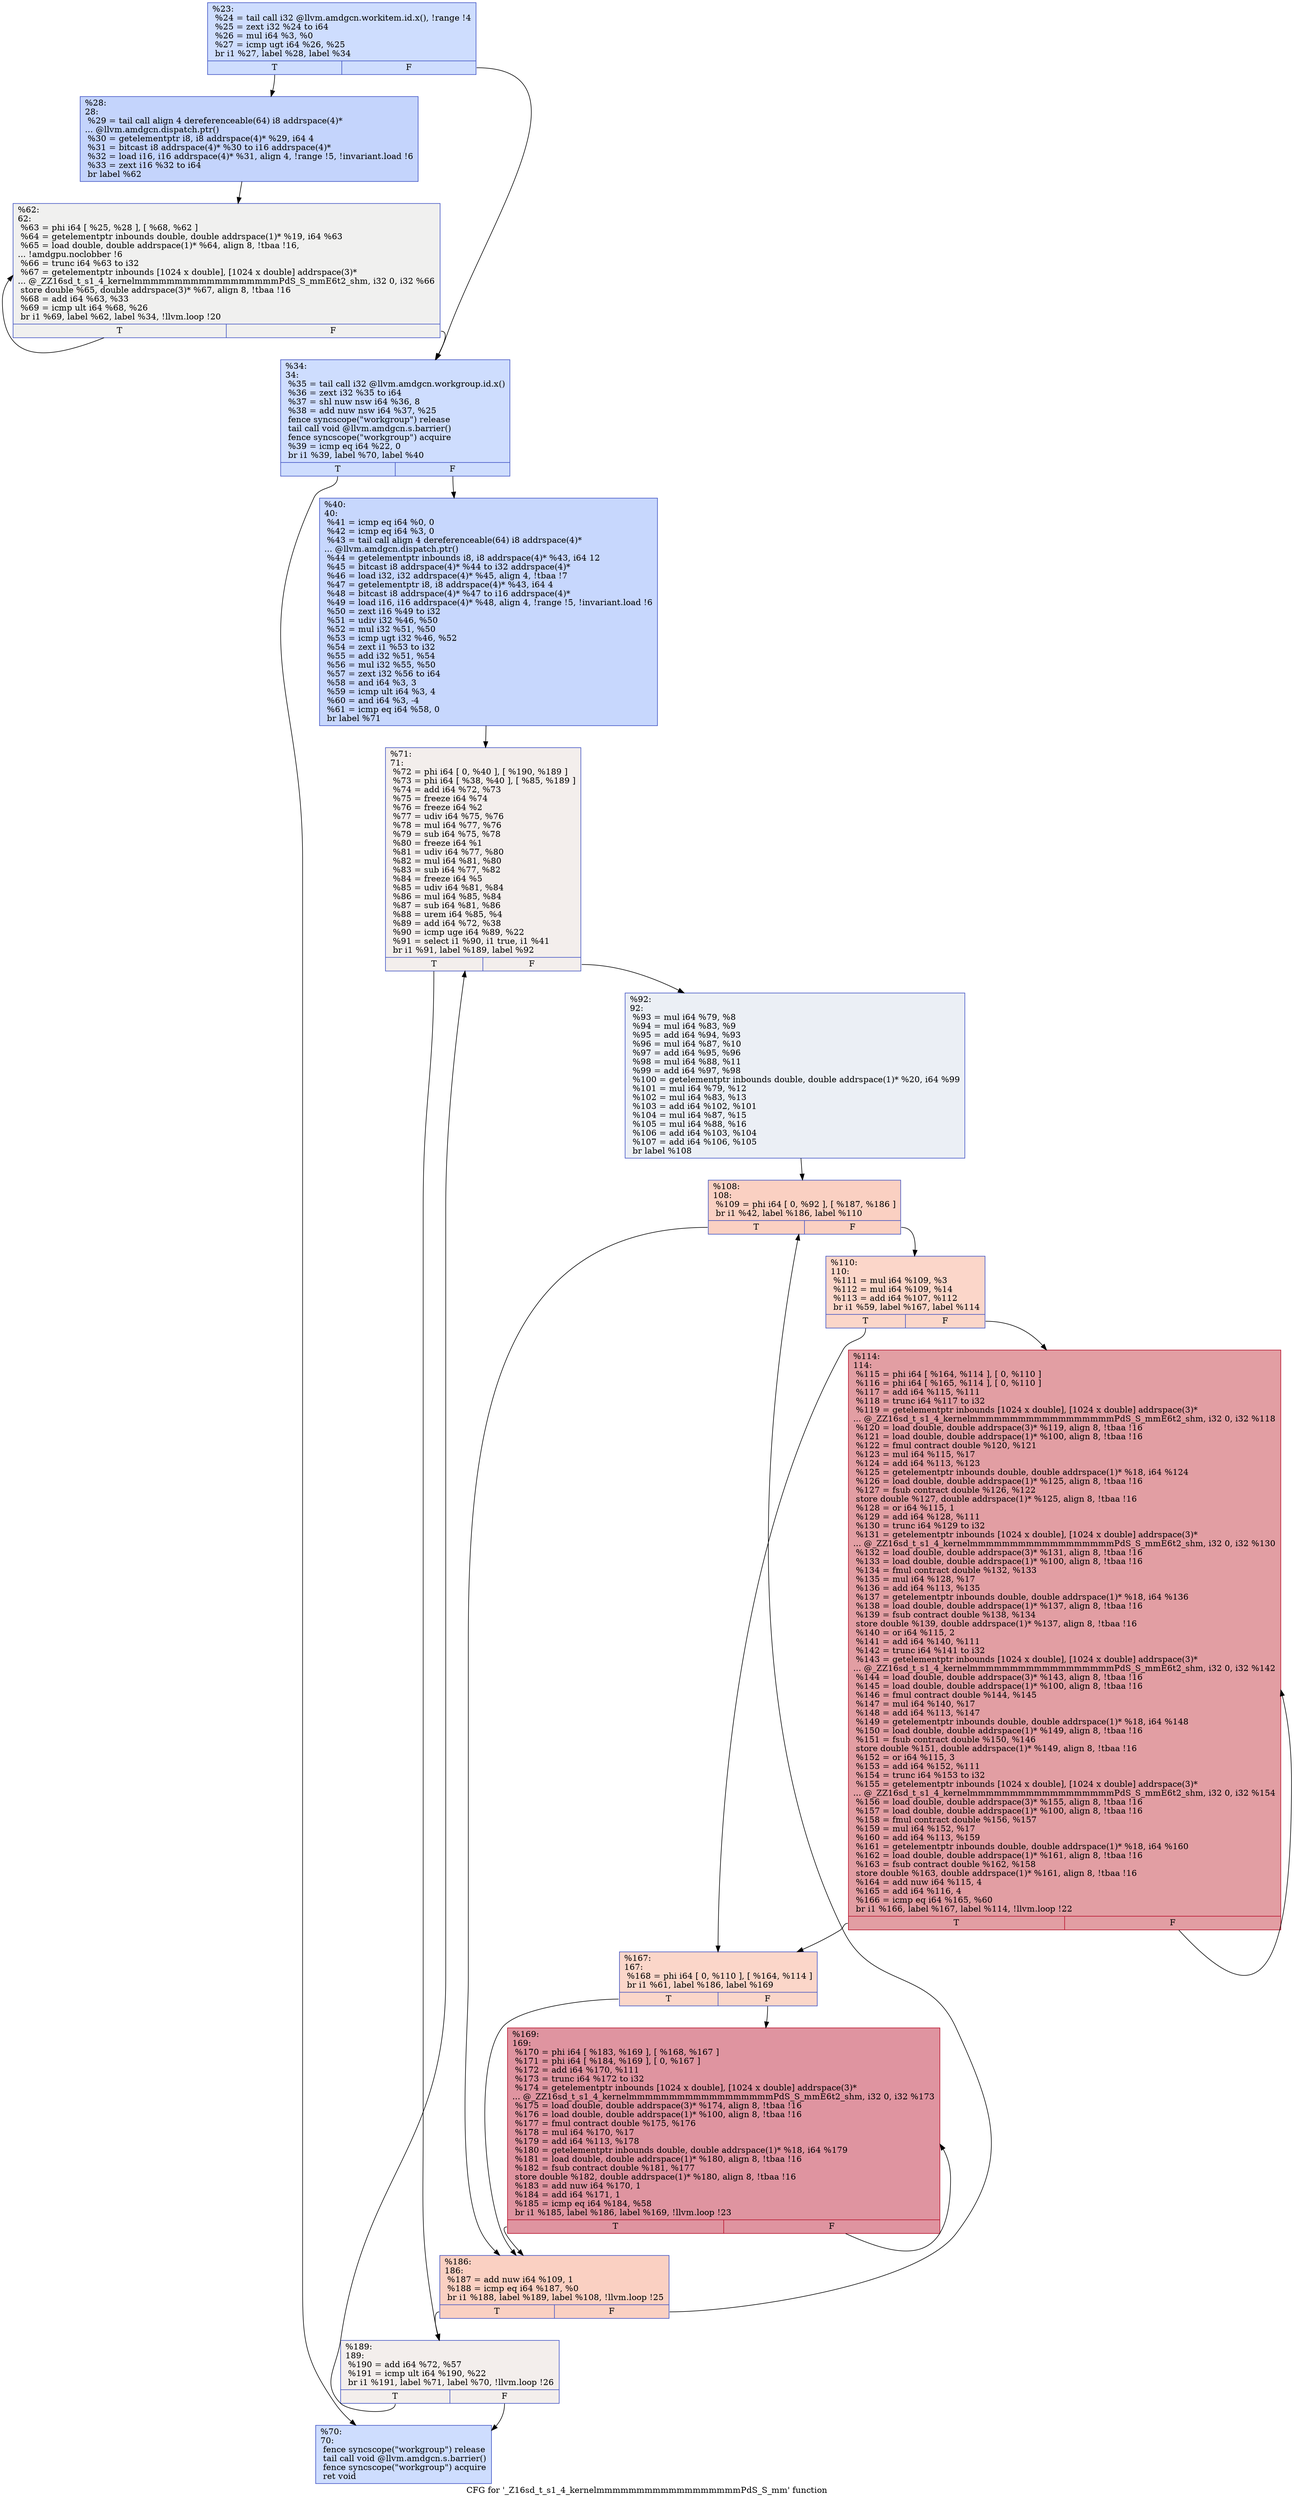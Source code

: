 digraph "CFG for '_Z16sd_t_s1_4_kernelmmmmmmmmmmmmmmmmmmPdS_S_mm' function" {
	label="CFG for '_Z16sd_t_s1_4_kernelmmmmmmmmmmmmmmmmmmPdS_S_mm' function";

	Node0x5ed0790 [shape=record,color="#3d50c3ff", style=filled, fillcolor="#8fb1fe70",label="{%23:\l  %24 = tail call i32 @llvm.amdgcn.workitem.id.x(), !range !4\l  %25 = zext i32 %24 to i64\l  %26 = mul i64 %3, %0\l  %27 = icmp ugt i64 %26, %25\l  br i1 %27, label %28, label %34\l|{<s0>T|<s1>F}}"];
	Node0x5ed0790:s0 -> Node0x5ed0dc0;
	Node0x5ed0790:s1 -> Node0x5ed2250;
	Node0x5ed0dc0 [shape=record,color="#3d50c3ff", style=filled, fillcolor="#7a9df870",label="{%28:\l28:                                               \l  %29 = tail call align 4 dereferenceable(64) i8 addrspace(4)*\l... @llvm.amdgcn.dispatch.ptr()\l  %30 = getelementptr i8, i8 addrspace(4)* %29, i64 4\l  %31 = bitcast i8 addrspace(4)* %30 to i16 addrspace(4)*\l  %32 = load i16, i16 addrspace(4)* %31, align 4, !range !5, !invariant.load !6\l  %33 = zext i16 %32 to i64\l  br label %62\l}"];
	Node0x5ed0dc0 -> Node0x5ed08e0;
	Node0x5ed2250 [shape=record,color="#3d50c3ff", style=filled, fillcolor="#8fb1fe70",label="{%34:\l34:                                               \l  %35 = tail call i32 @llvm.amdgcn.workgroup.id.x()\l  %36 = zext i32 %35 to i64\l  %37 = shl nuw nsw i64 %36, 8\l  %38 = add nuw nsw i64 %37, %25\l  fence syncscope(\"workgroup\") release\l  tail call void @llvm.amdgcn.s.barrier()\l  fence syncscope(\"workgroup\") acquire\l  %39 = icmp eq i64 %22, 0\l  br i1 %39, label %70, label %40\l|{<s0>T|<s1>F}}"];
	Node0x5ed2250:s0 -> Node0x5ed3980;
	Node0x5ed2250:s1 -> Node0x5ed3a10;
	Node0x5ed3a10 [shape=record,color="#3d50c3ff", style=filled, fillcolor="#81a4fb70",label="{%40:\l40:                                               \l  %41 = icmp eq i64 %0, 0\l  %42 = icmp eq i64 %3, 0\l  %43 = tail call align 4 dereferenceable(64) i8 addrspace(4)*\l... @llvm.amdgcn.dispatch.ptr()\l  %44 = getelementptr inbounds i8, i8 addrspace(4)* %43, i64 12\l  %45 = bitcast i8 addrspace(4)* %44 to i32 addrspace(4)*\l  %46 = load i32, i32 addrspace(4)* %45, align 4, !tbaa !7\l  %47 = getelementptr i8, i8 addrspace(4)* %43, i64 4\l  %48 = bitcast i8 addrspace(4)* %47 to i16 addrspace(4)*\l  %49 = load i16, i16 addrspace(4)* %48, align 4, !range !5, !invariant.load !6\l  %50 = zext i16 %49 to i32\l  %51 = udiv i32 %46, %50\l  %52 = mul i32 %51, %50\l  %53 = icmp ugt i32 %46, %52\l  %54 = zext i1 %53 to i32\l  %55 = add i32 %51, %54\l  %56 = mul i32 %55, %50\l  %57 = zext i32 %56 to i64\l  %58 = and i64 %3, 3\l  %59 = icmp ult i64 %3, 4\l  %60 = and i64 %3, -4\l  %61 = icmp eq i64 %58, 0\l  br label %71\l}"];
	Node0x5ed3a10 -> Node0x5ed54a0;
	Node0x5ed08e0 [shape=record,color="#3d50c3ff", style=filled, fillcolor="#dedcdb70",label="{%62:\l62:                                               \l  %63 = phi i64 [ %25, %28 ], [ %68, %62 ]\l  %64 = getelementptr inbounds double, double addrspace(1)* %19, i64 %63\l  %65 = load double, double addrspace(1)* %64, align 8, !tbaa !16,\l... !amdgpu.noclobber !6\l  %66 = trunc i64 %63 to i32\l  %67 = getelementptr inbounds [1024 x double], [1024 x double] addrspace(3)*\l... @_ZZ16sd_t_s1_4_kernelmmmmmmmmmmmmmmmmmmPdS_S_mmE6t2_shm, i32 0, i32 %66\l  store double %65, double addrspace(3)* %67, align 8, !tbaa !16\l  %68 = add i64 %63, %33\l  %69 = icmp ult i64 %68, %26\l  br i1 %69, label %62, label %34, !llvm.loop !20\l|{<s0>T|<s1>F}}"];
	Node0x5ed08e0:s0 -> Node0x5ed08e0;
	Node0x5ed08e0:s1 -> Node0x5ed2250;
	Node0x5ed3980 [shape=record,color="#3d50c3ff", style=filled, fillcolor="#8fb1fe70",label="{%70:\l70:                                               \l  fence syncscope(\"workgroup\") release\l  tail call void @llvm.amdgcn.s.barrier()\l  fence syncscope(\"workgroup\") acquire\l  ret void\l}"];
	Node0x5ed54a0 [shape=record,color="#3d50c3ff", style=filled, fillcolor="#e3d9d370",label="{%71:\l71:                                               \l  %72 = phi i64 [ 0, %40 ], [ %190, %189 ]\l  %73 = phi i64 [ %38, %40 ], [ %85, %189 ]\l  %74 = add i64 %72, %73\l  %75 = freeze i64 %74\l  %76 = freeze i64 %2\l  %77 = udiv i64 %75, %76\l  %78 = mul i64 %77, %76\l  %79 = sub i64 %75, %78\l  %80 = freeze i64 %1\l  %81 = udiv i64 %77, %80\l  %82 = mul i64 %81, %80\l  %83 = sub i64 %77, %82\l  %84 = freeze i64 %5\l  %85 = udiv i64 %81, %84\l  %86 = mul i64 %85, %84\l  %87 = sub i64 %81, %86\l  %88 = urem i64 %85, %4\l  %89 = add i64 %72, %38\l  %90 = icmp uge i64 %89, %22\l  %91 = select i1 %90, i1 true, i1 %41\l  br i1 %91, label %189, label %92\l|{<s0>T|<s1>F}}"];
	Node0x5ed54a0:s0 -> Node0x5ed6800;
	Node0x5ed54a0:s1 -> Node0x5ed73e0;
	Node0x5ed73e0 [shape=record,color="#3d50c3ff", style=filled, fillcolor="#d1dae970",label="{%92:\l92:                                               \l  %93 = mul i64 %79, %8\l  %94 = mul i64 %83, %9\l  %95 = add i64 %94, %93\l  %96 = mul i64 %87, %10\l  %97 = add i64 %95, %96\l  %98 = mul i64 %88, %11\l  %99 = add i64 %97, %98\l  %100 = getelementptr inbounds double, double addrspace(1)* %20, i64 %99\l  %101 = mul i64 %79, %12\l  %102 = mul i64 %83, %13\l  %103 = add i64 %102, %101\l  %104 = mul i64 %87, %15\l  %105 = mul i64 %88, %16\l  %106 = add i64 %103, %104\l  %107 = add i64 %106, %105\l  br label %108\l}"];
	Node0x5ed73e0 -> Node0x5ed7d60;
	Node0x5ed7d60 [shape=record,color="#3d50c3ff", style=filled, fillcolor="#f3947570",label="{%108:\l108:                                              \l  %109 = phi i64 [ 0, %92 ], [ %187, %186 ]\l  br i1 %42, label %186, label %110\l|{<s0>T|<s1>F}}"];
	Node0x5ed7d60:s0 -> Node0x5ed7e50;
	Node0x5ed7d60:s1 -> Node0x5ed7f90;
	Node0x5ed7f90 [shape=record,color="#3d50c3ff", style=filled, fillcolor="#f6a38570",label="{%110:\l110:                                              \l  %111 = mul i64 %109, %3\l  %112 = mul i64 %109, %14\l  %113 = add i64 %107, %112\l  br i1 %59, label %167, label %114\l|{<s0>T|<s1>F}}"];
	Node0x5ed7f90:s0 -> Node0x5ed8280;
	Node0x5ed7f90:s1 -> Node0x5ed82d0;
	Node0x5ed82d0 [shape=record,color="#b70d28ff", style=filled, fillcolor="#be242e70",label="{%114:\l114:                                              \l  %115 = phi i64 [ %164, %114 ], [ 0, %110 ]\l  %116 = phi i64 [ %165, %114 ], [ 0, %110 ]\l  %117 = add i64 %115, %111\l  %118 = trunc i64 %117 to i32\l  %119 = getelementptr inbounds [1024 x double], [1024 x double] addrspace(3)*\l... @_ZZ16sd_t_s1_4_kernelmmmmmmmmmmmmmmmmmmPdS_S_mmE6t2_shm, i32 0, i32 %118\l  %120 = load double, double addrspace(3)* %119, align 8, !tbaa !16\l  %121 = load double, double addrspace(1)* %100, align 8, !tbaa !16\l  %122 = fmul contract double %120, %121\l  %123 = mul i64 %115, %17\l  %124 = add i64 %113, %123\l  %125 = getelementptr inbounds double, double addrspace(1)* %18, i64 %124\l  %126 = load double, double addrspace(1)* %125, align 8, !tbaa !16\l  %127 = fsub contract double %126, %122\l  store double %127, double addrspace(1)* %125, align 8, !tbaa !16\l  %128 = or i64 %115, 1\l  %129 = add i64 %128, %111\l  %130 = trunc i64 %129 to i32\l  %131 = getelementptr inbounds [1024 x double], [1024 x double] addrspace(3)*\l... @_ZZ16sd_t_s1_4_kernelmmmmmmmmmmmmmmmmmmPdS_S_mmE6t2_shm, i32 0, i32 %130\l  %132 = load double, double addrspace(3)* %131, align 8, !tbaa !16\l  %133 = load double, double addrspace(1)* %100, align 8, !tbaa !16\l  %134 = fmul contract double %132, %133\l  %135 = mul i64 %128, %17\l  %136 = add i64 %113, %135\l  %137 = getelementptr inbounds double, double addrspace(1)* %18, i64 %136\l  %138 = load double, double addrspace(1)* %137, align 8, !tbaa !16\l  %139 = fsub contract double %138, %134\l  store double %139, double addrspace(1)* %137, align 8, !tbaa !16\l  %140 = or i64 %115, 2\l  %141 = add i64 %140, %111\l  %142 = trunc i64 %141 to i32\l  %143 = getelementptr inbounds [1024 x double], [1024 x double] addrspace(3)*\l... @_ZZ16sd_t_s1_4_kernelmmmmmmmmmmmmmmmmmmPdS_S_mmE6t2_shm, i32 0, i32 %142\l  %144 = load double, double addrspace(3)* %143, align 8, !tbaa !16\l  %145 = load double, double addrspace(1)* %100, align 8, !tbaa !16\l  %146 = fmul contract double %144, %145\l  %147 = mul i64 %140, %17\l  %148 = add i64 %113, %147\l  %149 = getelementptr inbounds double, double addrspace(1)* %18, i64 %148\l  %150 = load double, double addrspace(1)* %149, align 8, !tbaa !16\l  %151 = fsub contract double %150, %146\l  store double %151, double addrspace(1)* %149, align 8, !tbaa !16\l  %152 = or i64 %115, 3\l  %153 = add i64 %152, %111\l  %154 = trunc i64 %153 to i32\l  %155 = getelementptr inbounds [1024 x double], [1024 x double] addrspace(3)*\l... @_ZZ16sd_t_s1_4_kernelmmmmmmmmmmmmmmmmmmPdS_S_mmE6t2_shm, i32 0, i32 %154\l  %156 = load double, double addrspace(3)* %155, align 8, !tbaa !16\l  %157 = load double, double addrspace(1)* %100, align 8, !tbaa !16\l  %158 = fmul contract double %156, %157\l  %159 = mul i64 %152, %17\l  %160 = add i64 %113, %159\l  %161 = getelementptr inbounds double, double addrspace(1)* %18, i64 %160\l  %162 = load double, double addrspace(1)* %161, align 8, !tbaa !16\l  %163 = fsub contract double %162, %158\l  store double %163, double addrspace(1)* %161, align 8, !tbaa !16\l  %164 = add nuw i64 %115, 4\l  %165 = add i64 %116, 4\l  %166 = icmp eq i64 %165, %60\l  br i1 %166, label %167, label %114, !llvm.loop !22\l|{<s0>T|<s1>F}}"];
	Node0x5ed82d0:s0 -> Node0x5ed8280;
	Node0x5ed82d0:s1 -> Node0x5ed82d0;
	Node0x5ed8280 [shape=record,color="#3d50c3ff", style=filled, fillcolor="#f6a38570",label="{%167:\l167:                                              \l  %168 = phi i64 [ 0, %110 ], [ %164, %114 ]\l  br i1 %61, label %186, label %169\l|{<s0>T|<s1>F}}"];
	Node0x5ed8280:s0 -> Node0x5ed7e50;
	Node0x5ed8280:s1 -> Node0x5edaa40;
	Node0x5edaa40 [shape=record,color="#b70d28ff", style=filled, fillcolor="#b70d2870",label="{%169:\l169:                                              \l  %170 = phi i64 [ %183, %169 ], [ %168, %167 ]\l  %171 = phi i64 [ %184, %169 ], [ 0, %167 ]\l  %172 = add i64 %170, %111\l  %173 = trunc i64 %172 to i32\l  %174 = getelementptr inbounds [1024 x double], [1024 x double] addrspace(3)*\l... @_ZZ16sd_t_s1_4_kernelmmmmmmmmmmmmmmmmmmPdS_S_mmE6t2_shm, i32 0, i32 %173\l  %175 = load double, double addrspace(3)* %174, align 8, !tbaa !16\l  %176 = load double, double addrspace(1)* %100, align 8, !tbaa !16\l  %177 = fmul contract double %175, %176\l  %178 = mul i64 %170, %17\l  %179 = add i64 %113, %178\l  %180 = getelementptr inbounds double, double addrspace(1)* %18, i64 %179\l  %181 = load double, double addrspace(1)* %180, align 8, !tbaa !16\l  %182 = fsub contract double %181, %177\l  store double %182, double addrspace(1)* %180, align 8, !tbaa !16\l  %183 = add nuw i64 %170, 1\l  %184 = add i64 %171, 1\l  %185 = icmp eq i64 %184, %58\l  br i1 %185, label %186, label %169, !llvm.loop !23\l|{<s0>T|<s1>F}}"];
	Node0x5edaa40:s0 -> Node0x5ed7e50;
	Node0x5edaa40:s1 -> Node0x5edaa40;
	Node0x5ed7e50 [shape=record,color="#3d50c3ff", style=filled, fillcolor="#f3947570",label="{%186:\l186:                                              \l  %187 = add nuw i64 %109, 1\l  %188 = icmp eq i64 %187, %0\l  br i1 %188, label %189, label %108, !llvm.loop !25\l|{<s0>T|<s1>F}}"];
	Node0x5ed7e50:s0 -> Node0x5ed6800;
	Node0x5ed7e50:s1 -> Node0x5ed7d60;
	Node0x5ed6800 [shape=record,color="#3d50c3ff", style=filled, fillcolor="#e3d9d370",label="{%189:\l189:                                              \l  %190 = add i64 %72, %57\l  %191 = icmp ult i64 %190, %22\l  br i1 %191, label %71, label %70, !llvm.loop !26\l|{<s0>T|<s1>F}}"];
	Node0x5ed6800:s0 -> Node0x5ed54a0;
	Node0x5ed6800:s1 -> Node0x5ed3980;
}
